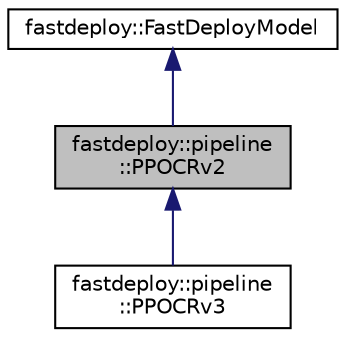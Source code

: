digraph "fastdeploy::pipeline::PPOCRv2"
{
  edge [fontname="Helvetica",fontsize="10",labelfontname="Helvetica",labelfontsize="10"];
  node [fontname="Helvetica",fontsize="10",shape=record];
  Node1 [label="fastdeploy::pipeline\l::PPOCRv2",height=0.2,width=0.4,color="black", fillcolor="grey75", style="filled" fontcolor="black"];
  Node2 -> Node1 [dir="back",color="midnightblue",fontsize="10",style="solid",fontname="Helvetica"];
  Node2 [label="fastdeploy::FastDeployModel",height=0.2,width=0.4,color="black", fillcolor="white", style="filled",URL="$classfastdeploy_1_1FastDeployModel.html",tooltip="Base model object for all the vision models. "];
  Node1 -> Node3 [dir="back",color="midnightblue",fontsize="10",style="solid",fontname="Helvetica"];
  Node3 [label="fastdeploy::pipeline\l::PPOCRv3",height=0.2,width=0.4,color="black", fillcolor="white", style="filled",URL="$classfastdeploy_1_1pipeline_1_1PPOCRv3.html",tooltip="PPOCRv3 is used to load PP-OCRv3 series models provided by PaddleOCR. "];
}
